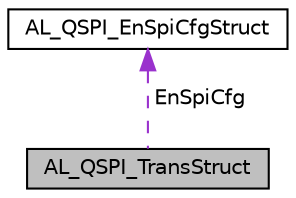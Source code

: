 digraph "AL_QSPI_TransStruct"
{
  edge [fontname="Helvetica",fontsize="10",labelfontname="Helvetica",labelfontsize="10"];
  node [fontname="Helvetica",fontsize="10",shape=record];
  Node1 [label="AL_QSPI_TransStruct",height=0.2,width=0.4,color="black", fillcolor="grey75", style="filled", fontcolor="black"];
  Node2 -> Node1 [dir="back",color="darkorchid3",fontsize="10",style="dashed",label=" EnSpiCfg" ,fontname="Helvetica"];
  Node2 [label="AL_QSPI_EnSpiCfgStruct",height=0.2,width=0.4,color="black", fillcolor="white", style="filled",URL="$structAL__QSPI__EnSpiCfgStruct.html",tooltip="Enhanced Qspi Configs Struct. "];
}
